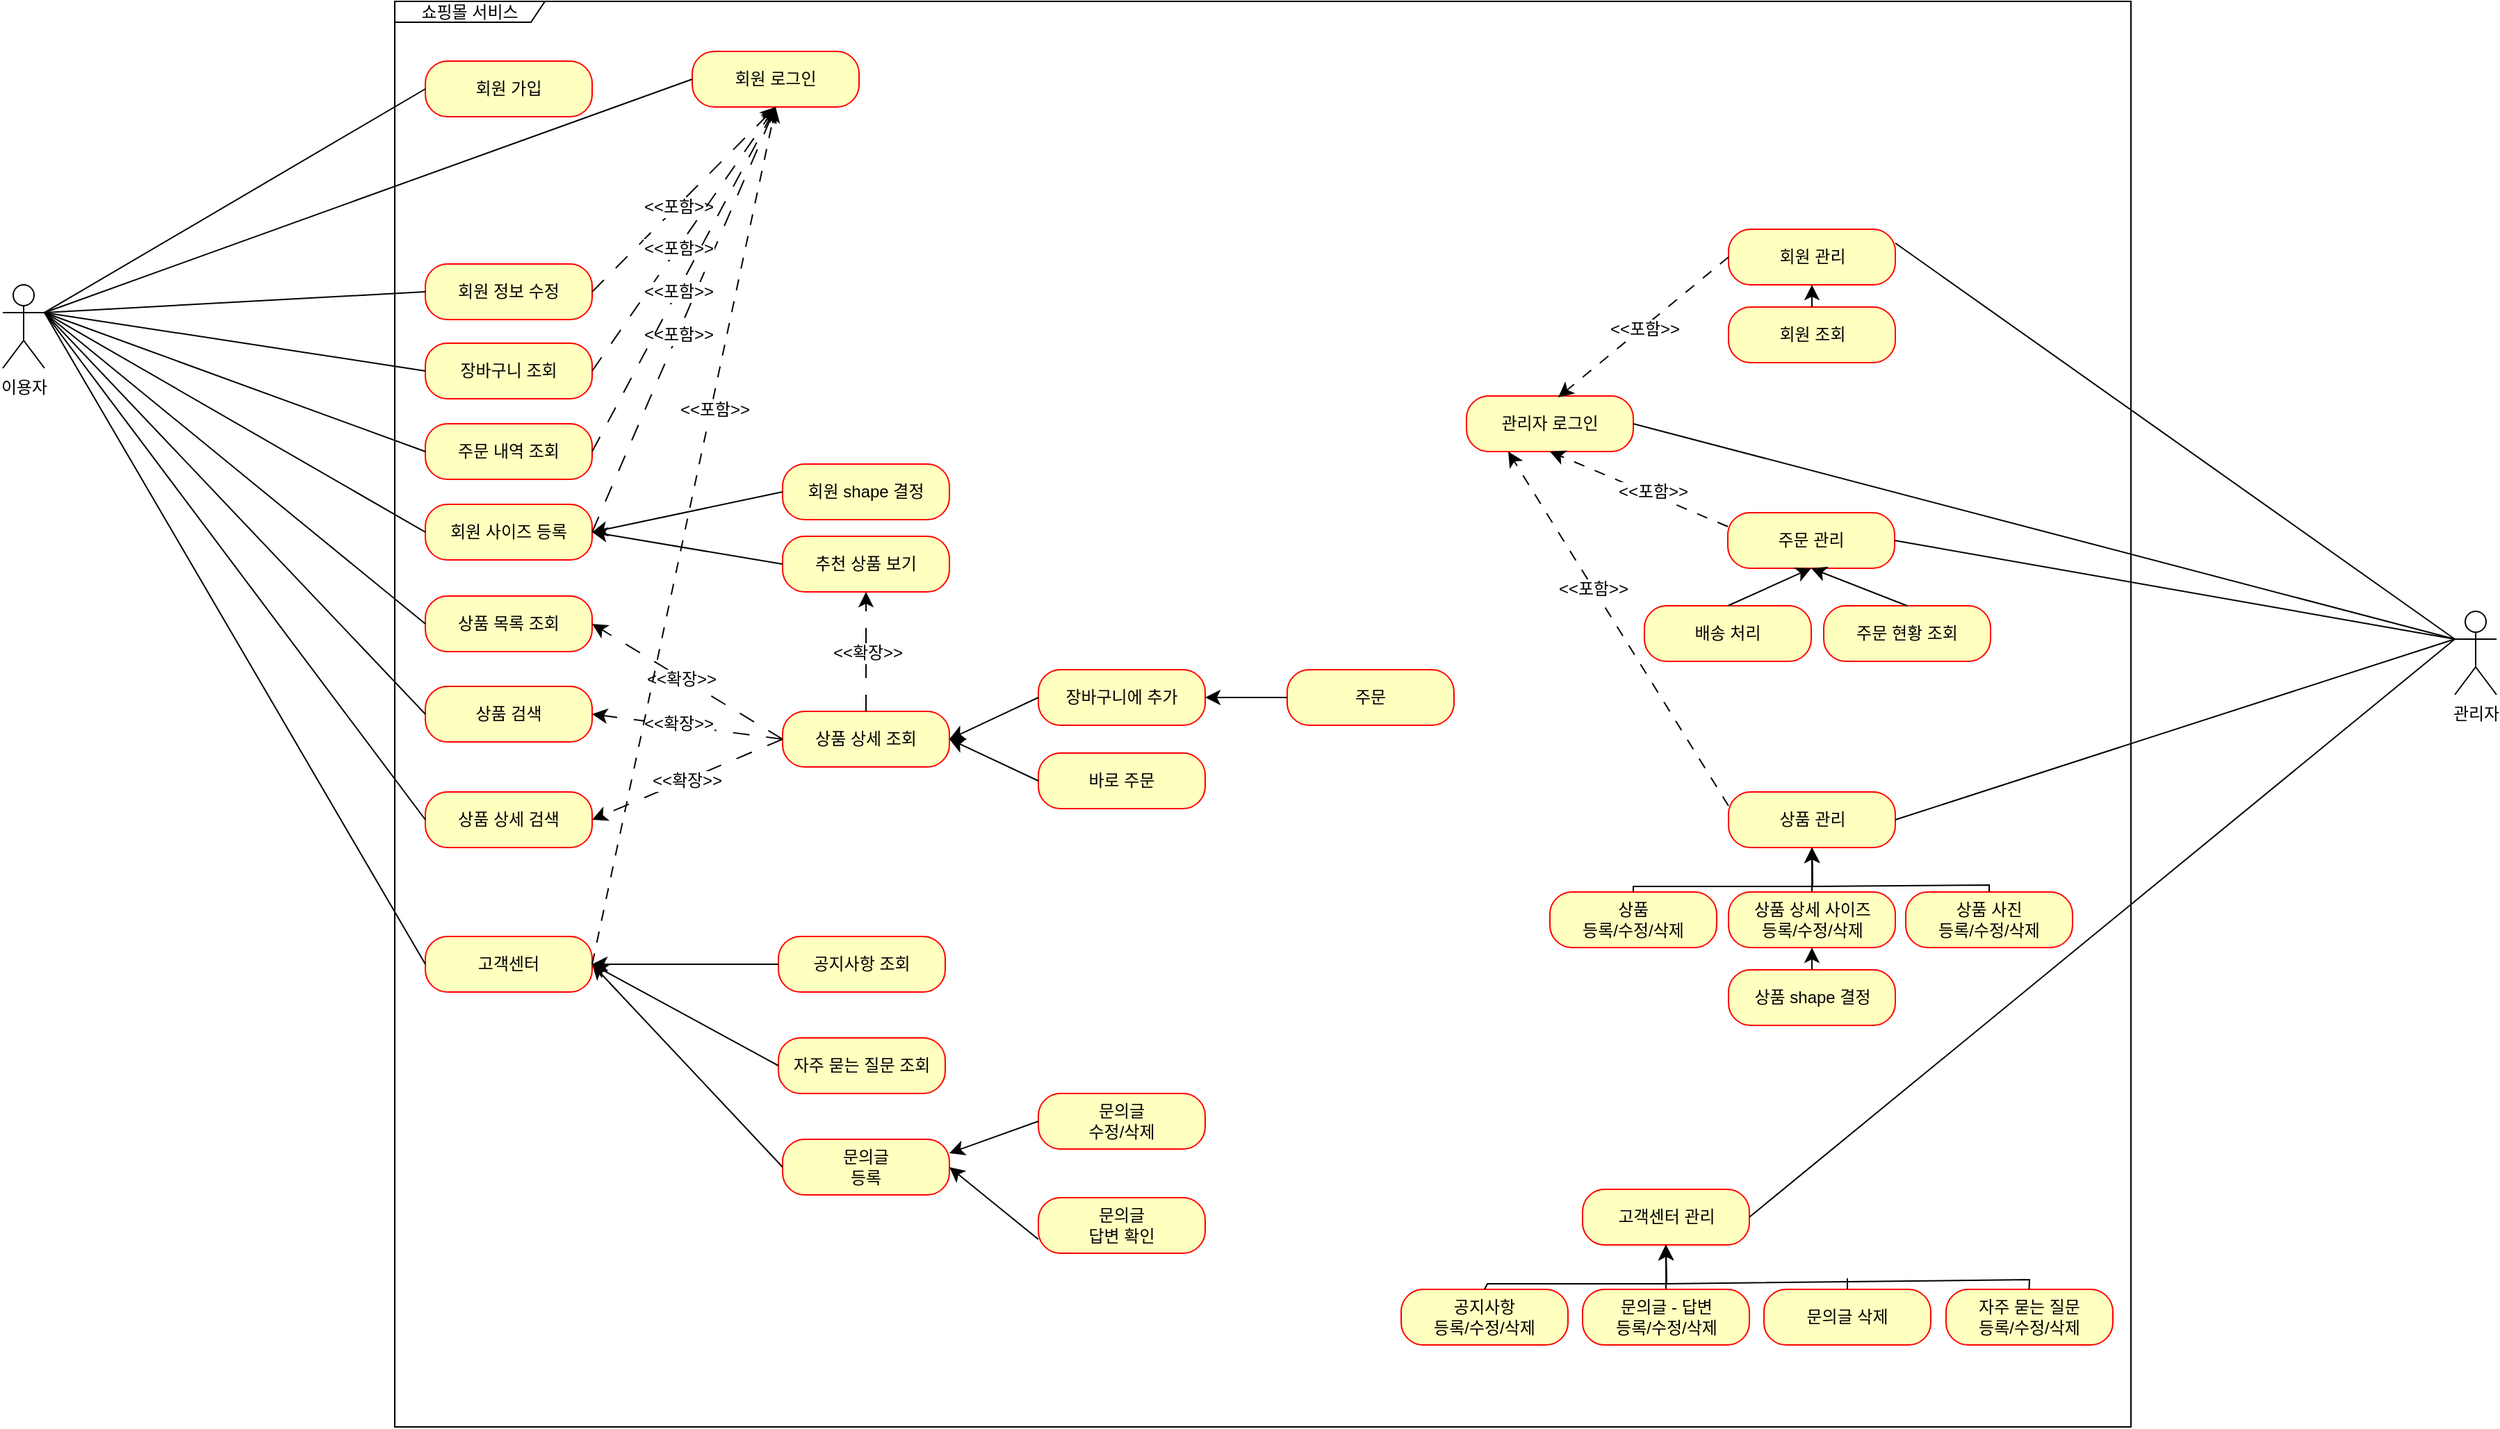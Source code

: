 <mxfile version="23.1.5" type="github">
  <diagram name="페이지-1" id="MP8bFn17M6S6qCjMyk0J">
    <mxGraphModel dx="2824" dy="3212" grid="0" gridSize="10" guides="1" tooltips="1" connect="1" arrows="1" fold="1" page="0" pageScale="1" pageWidth="827" pageHeight="1169" math="0" shadow="0">
      <root>
        <mxCell id="0" />
        <mxCell id="1" parent="0" />
        <mxCell id="t03qsZ29UP69VNM4oOpB-1" value="이용자" style="shape=umlActor;verticalLabelPosition=bottom;verticalAlign=top;html=1;outlineConnect=0;" vertex="1" parent="1">
          <mxGeometry x="-349" y="38" width="30" height="60" as="geometry" />
        </mxCell>
        <mxCell id="t03qsZ29UP69VNM4oOpB-3" value="관리자" style="shape=umlActor;verticalLabelPosition=bottom;verticalAlign=top;html=1;outlineConnect=0;" vertex="1" parent="1">
          <mxGeometry x="1415" y="273" width="30" height="60" as="geometry" />
        </mxCell>
        <mxCell id="t03qsZ29UP69VNM4oOpB-4" value="쇼핑몰 서비스" style="shape=umlFrame;whiteSpace=wrap;html=1;pointerEvents=0;width=108;height=15;" vertex="1" parent="1">
          <mxGeometry x="-67" y="-166" width="1249" height="1026" as="geometry" />
        </mxCell>
        <mxCell id="t03qsZ29UP69VNM4oOpB-5" value="회원 가입" style="rounded=1;whiteSpace=wrap;html=1;arcSize=40;fontColor=#000000;fillColor=#ffffc0;strokeColor=#ff0000;" vertex="1" parent="1">
          <mxGeometry x="-45" y="-123" width="120" height="40" as="geometry" />
        </mxCell>
        <mxCell id="t03qsZ29UP69VNM4oOpB-7" value="회원 로그인" style="rounded=1;whiteSpace=wrap;html=1;arcSize=40;fontColor=#000000;fillColor=#ffffc0;strokeColor=#ff0000;" vertex="1" parent="1">
          <mxGeometry x="147" y="-130" width="120" height="40" as="geometry" />
        </mxCell>
        <mxCell id="t03qsZ29UP69VNM4oOpB-8" value="상품 목록 조회" style="rounded=1;whiteSpace=wrap;html=1;arcSize=40;fontColor=#000000;fillColor=#ffffc0;strokeColor=#ff0000;" vertex="1" parent="1">
          <mxGeometry x="-45" y="262" width="120" height="40" as="geometry" />
        </mxCell>
        <mxCell id="t03qsZ29UP69VNM4oOpB-9" value="상품 &lt;br&gt;등록/수정/삭제" style="rounded=1;whiteSpace=wrap;html=1;arcSize=40;fontColor=#000000;fillColor=#ffffc0;strokeColor=#ff0000;" vertex="1" parent="1">
          <mxGeometry x="764" y="475" width="120" height="40" as="geometry" />
        </mxCell>
        <mxCell id="t03qsZ29UP69VNM4oOpB-36" value="" style="edgeStyle=none;curved=1;rounded=0;orthogonalLoop=1;jettySize=auto;html=1;fontSize=12;startSize=8;endSize=8;entryX=0.5;entryY=1;entryDx=0;entryDy=0;" edge="1" parent="1" source="t03qsZ29UP69VNM4oOpB-10" target="t03qsZ29UP69VNM4oOpB-25">
          <mxGeometry relative="1" as="geometry">
            <mxPoint x="952.5" y="365" as="targetPoint" />
          </mxGeometry>
        </mxCell>
        <mxCell id="t03qsZ29UP69VNM4oOpB-10" value="상품 상세 사이즈 &lt;br&gt;등록/수정/삭제" style="rounded=1;whiteSpace=wrap;html=1;arcSize=40;fontColor=#000000;fillColor=#ffffc0;strokeColor=#ff0000;" vertex="1" parent="1">
          <mxGeometry x="892.5" y="475" width="120" height="40" as="geometry" />
        </mxCell>
        <mxCell id="t03qsZ29UP69VNM4oOpB-11" value="상품 사진&lt;br&gt;등록/수정/삭제" style="rounded=1;whiteSpace=wrap;html=1;arcSize=40;fontColor=#000000;fillColor=#ffffc0;strokeColor=#ff0000;" vertex="1" parent="1">
          <mxGeometry x="1020" y="475" width="120" height="40" as="geometry" />
        </mxCell>
        <mxCell id="t03qsZ29UP69VNM4oOpB-15" value="상품 shape 결정" style="rounded=1;whiteSpace=wrap;html=1;arcSize=40;fontColor=#000000;fillColor=#ffffc0;strokeColor=#ff0000;" vertex="1" parent="1">
          <mxGeometry x="892.5" y="531" width="120" height="40" as="geometry" />
        </mxCell>
        <mxCell id="t03qsZ29UP69VNM4oOpB-16" value="상품 상세 조회" style="rounded=1;whiteSpace=wrap;html=1;arcSize=40;fontColor=#000000;fillColor=#ffffc0;strokeColor=#ff0000;" vertex="1" parent="1">
          <mxGeometry x="212" y="345" width="120" height="40" as="geometry" />
        </mxCell>
        <mxCell id="t03qsZ29UP69VNM4oOpB-17" value="장바구니에 추가" style="rounded=1;whiteSpace=wrap;html=1;arcSize=40;fontColor=#000000;fillColor=#ffffc0;strokeColor=#ff0000;" vertex="1" parent="1">
          <mxGeometry x="396" y="315" width="120" height="40" as="geometry" />
        </mxCell>
        <mxCell id="t03qsZ29UP69VNM4oOpB-18" value="바로 주문" style="rounded=1;whiteSpace=wrap;html=1;arcSize=40;fontColor=#000000;fillColor=#ffffc0;strokeColor=#ff0000;" vertex="1" parent="1">
          <mxGeometry x="396" y="375" width="120" height="40" as="geometry" />
        </mxCell>
        <mxCell id="t03qsZ29UP69VNM4oOpB-19" value="주문" style="rounded=1;whiteSpace=wrap;html=1;arcSize=40;fontColor=#000000;fillColor=#ffffc0;strokeColor=#ff0000;" vertex="1" parent="1">
          <mxGeometry x="575" y="315" width="120" height="40" as="geometry" />
        </mxCell>
        <mxCell id="t03qsZ29UP69VNM4oOpB-20" value="회원 사이즈 등록" style="rounded=1;whiteSpace=wrap;html=1;arcSize=40;fontColor=#000000;fillColor=#ffffc0;strokeColor=#ff0000;" vertex="1" parent="1">
          <mxGeometry x="-45" y="196" width="120" height="40" as="geometry" />
        </mxCell>
        <mxCell id="t03qsZ29UP69VNM4oOpB-21" value="회원 shape 결정" style="rounded=1;whiteSpace=wrap;html=1;arcSize=40;fontColor=#000000;fillColor=#ffffc0;strokeColor=#ff0000;" vertex="1" parent="1">
          <mxGeometry x="212" y="167" width="120" height="40" as="geometry" />
        </mxCell>
        <mxCell id="t03qsZ29UP69VNM4oOpB-22" value="추천 상품 보기" style="rounded=1;whiteSpace=wrap;html=1;arcSize=40;fontColor=#000000;fillColor=#ffffc0;strokeColor=#ff0000;" vertex="1" parent="1">
          <mxGeometry x="212" y="219" width="120" height="40" as="geometry" />
        </mxCell>
        <mxCell id="t03qsZ29UP69VNM4oOpB-25" value="상품 관리" style="rounded=1;whiteSpace=wrap;html=1;arcSize=40;fontColor=#000000;fillColor=#ffffc0;strokeColor=#ff0000;" vertex="1" parent="1">
          <mxGeometry x="892.5" y="403" width="120" height="40" as="geometry" />
        </mxCell>
        <mxCell id="t03qsZ29UP69VNM4oOpB-27" value="회원 조회" style="rounded=1;whiteSpace=wrap;html=1;arcSize=40;fontColor=#000000;fillColor=#ffffc0;strokeColor=#ff0000;" vertex="1" parent="1">
          <mxGeometry x="892.5" y="54" width="120" height="40" as="geometry" />
        </mxCell>
        <mxCell id="t03qsZ29UP69VNM4oOpB-30" value="회원 관리" style="rounded=1;whiteSpace=wrap;html=1;arcSize=40;fontColor=#000000;fillColor=#ffffc0;strokeColor=#ff0000;" vertex="1" parent="1">
          <mxGeometry x="892.5" y="-2" width="120" height="40" as="geometry" />
        </mxCell>
        <mxCell id="t03qsZ29UP69VNM4oOpB-31" value="상품 검색" style="rounded=1;whiteSpace=wrap;html=1;arcSize=40;fontColor=#000000;fillColor=#ffffc0;strokeColor=#ff0000;" vertex="1" parent="1">
          <mxGeometry x="-45" y="327" width="120" height="40" as="geometry" />
        </mxCell>
        <mxCell id="t03qsZ29UP69VNM4oOpB-32" value="상품 상세 검색" style="rounded=1;whiteSpace=wrap;html=1;arcSize=40;fontColor=#000000;fillColor=#ffffc0;strokeColor=#ff0000;" vertex="1" parent="1">
          <mxGeometry x="-45" y="403" width="120" height="40" as="geometry" />
        </mxCell>
        <mxCell id="t03qsZ29UP69VNM4oOpB-33" value="회원 정보 수정" style="rounded=1;whiteSpace=wrap;html=1;arcSize=40;fontColor=#000000;fillColor=#ffffc0;strokeColor=#ff0000;" vertex="1" parent="1">
          <mxGeometry x="-45" y="23" width="120" height="40" as="geometry" />
        </mxCell>
        <mxCell id="t03qsZ29UP69VNM4oOpB-40" value="" style="endArrow=classic;html=1;rounded=0;fontSize=12;startSize=8;endSize=8;exitX=0.5;exitY=0;exitDx=0;exitDy=0;entryX=0.5;entryY=1;entryDx=0;entryDy=0;" edge="1" parent="1" source="t03qsZ29UP69VNM4oOpB-9" target="t03qsZ29UP69VNM4oOpB-25">
          <mxGeometry width="50" height="50" relative="1" as="geometry">
            <mxPoint x="887" y="452" as="sourcePoint" />
            <mxPoint x="705" y="453.247" as="targetPoint" />
            <Array as="points">
              <mxPoint x="824" y="471" />
              <mxPoint x="953" y="471" />
            </Array>
          </mxGeometry>
        </mxCell>
        <mxCell id="t03qsZ29UP69VNM4oOpB-41" value="" style="endArrow=classic;html=1;rounded=0;fontSize=12;startSize=8;endSize=8;exitX=0.5;exitY=0;exitDx=0;exitDy=0;entryX=0.5;entryY=1;entryDx=0;entryDy=0;" edge="1" parent="1" source="t03qsZ29UP69VNM4oOpB-11" target="t03qsZ29UP69VNM4oOpB-25">
          <mxGeometry width="50" height="50" relative="1" as="geometry">
            <mxPoint x="834" y="485" as="sourcePoint" />
            <mxPoint x="963" y="469" as="targetPoint" />
            <Array as="points">
              <mxPoint x="1080" y="470" />
              <mxPoint x="953" y="471" />
            </Array>
          </mxGeometry>
        </mxCell>
        <mxCell id="t03qsZ29UP69VNM4oOpB-42" value="" style="endArrow=classic;html=1;rounded=0;fontSize=12;startSize=8;endSize=8;exitX=0.5;exitY=0;exitDx=0;exitDy=0;entryX=0.5;entryY=1;entryDx=0;entryDy=0;" edge="1" parent="1" source="t03qsZ29UP69VNM4oOpB-15" target="t03qsZ29UP69VNM4oOpB-10">
          <mxGeometry width="50" height="50" relative="1" as="geometry">
            <mxPoint x="984" y="565" as="sourcePoint" />
            <mxPoint x="1034" y="515" as="targetPoint" />
          </mxGeometry>
        </mxCell>
        <mxCell id="t03qsZ29UP69VNM4oOpB-43" value="" style="endArrow=classic;html=1;rounded=0;fontSize=12;startSize=8;endSize=8;exitX=0.5;exitY=0;exitDx=0;exitDy=0;entryX=0.5;entryY=1;entryDx=0;entryDy=0;" edge="1" parent="1" source="t03qsZ29UP69VNM4oOpB-27" target="t03qsZ29UP69VNM4oOpB-30">
          <mxGeometry width="50" height="50" relative="1" as="geometry">
            <mxPoint x="952.3" y="54" as="sourcePoint" />
            <mxPoint x="952.3" y="38" as="targetPoint" />
          </mxGeometry>
        </mxCell>
        <mxCell id="t03qsZ29UP69VNM4oOpB-44" value="" style="endArrow=none;html=1;rounded=0;fontSize=12;startSize=8;endSize=8;exitX=0;exitY=0.333;exitDx=0;exitDy=0;exitPerimeter=0;entryX=1;entryY=0.5;entryDx=0;entryDy=0;" edge="1" parent="1" source="t03qsZ29UP69VNM4oOpB-3" target="t03qsZ29UP69VNM4oOpB-25">
          <mxGeometry width="50" height="50" relative="1" as="geometry">
            <mxPoint x="983" y="373" as="sourcePoint" />
            <mxPoint x="1033" y="323" as="targetPoint" />
          </mxGeometry>
        </mxCell>
        <mxCell id="t03qsZ29UP69VNM4oOpB-45" value="" style="endArrow=none;html=1;rounded=0;fontSize=12;startSize=8;endSize=8;entryX=0;entryY=0.333;entryDx=0;entryDy=0;entryPerimeter=0;exitX=1;exitY=0.25;exitDx=0;exitDy=0;" edge="1" parent="1" source="t03qsZ29UP69VNM4oOpB-30" target="t03qsZ29UP69VNM4oOpB-3">
          <mxGeometry width="50" height="50" relative="1" as="geometry">
            <mxPoint x="983" y="373" as="sourcePoint" />
            <mxPoint x="1033" y="323" as="targetPoint" />
          </mxGeometry>
        </mxCell>
        <mxCell id="t03qsZ29UP69VNM4oOpB-46" value="주문 현황 조회" style="rounded=1;whiteSpace=wrap;html=1;arcSize=40;fontColor=#000000;fillColor=#ffffc0;strokeColor=#ff0000;" vertex="1" parent="1">
          <mxGeometry x="961" y="269" width="120" height="40" as="geometry" />
        </mxCell>
        <mxCell id="t03qsZ29UP69VNM4oOpB-47" value="주문 관리" style="rounded=1;whiteSpace=wrap;html=1;arcSize=40;fontColor=#000000;fillColor=#ffffc0;strokeColor=#ff0000;" vertex="1" parent="1">
          <mxGeometry x="892" y="202" width="120" height="40" as="geometry" />
        </mxCell>
        <mxCell id="t03qsZ29UP69VNM4oOpB-49" value="배송 처리" style="rounded=1;whiteSpace=wrap;html=1;arcSize=40;fontColor=#000000;fillColor=#ffffc0;strokeColor=#ff0000;" vertex="1" parent="1">
          <mxGeometry x="832" y="269" width="120" height="40" as="geometry" />
        </mxCell>
        <mxCell id="t03qsZ29UP69VNM4oOpB-51" value="" style="endArrow=none;html=1;rounded=0;fontSize=12;startSize=8;endSize=8;entryX=1;entryY=0.5;entryDx=0;entryDy=0;exitX=0;exitY=0.333;exitDx=0;exitDy=0;exitPerimeter=0;" edge="1" parent="1" source="t03qsZ29UP69VNM4oOpB-3" target="t03qsZ29UP69VNM4oOpB-47">
          <mxGeometry width="50" height="50" relative="1" as="geometry">
            <mxPoint x="863" y="208" as="sourcePoint" />
            <mxPoint x="913" y="158" as="targetPoint" />
          </mxGeometry>
        </mxCell>
        <mxCell id="t03qsZ29UP69VNM4oOpB-52" value="" style="endArrow=classic;html=1;rounded=0;fontSize=12;startSize=8;endSize=8;exitX=0;exitY=0.5;exitDx=0;exitDy=0;entryX=1;entryY=0.5;entryDx=0;entryDy=0;dashed=1;dashPattern=12 12;" edge="1" parent="1" source="t03qsZ29UP69VNM4oOpB-16" target="t03qsZ29UP69VNM4oOpB-8">
          <mxGeometry width="50" height="50" relative="1" as="geometry">
            <mxPoint x="137" y="200" as="sourcePoint" />
            <mxPoint x="187" y="150" as="targetPoint" />
          </mxGeometry>
        </mxCell>
        <mxCell id="t03qsZ29UP69VNM4oOpB-57" value="&amp;lt;&amp;lt;확장&amp;gt;&amp;gt;" style="edgeLabel;html=1;align=center;verticalAlign=middle;resizable=0;points=[];fontSize=12;" vertex="1" connectable="0" parent="t03qsZ29UP69VNM4oOpB-52">
          <mxGeometry x="0.048" relative="1" as="geometry">
            <mxPoint x="-1" as="offset" />
          </mxGeometry>
        </mxCell>
        <mxCell id="t03qsZ29UP69VNM4oOpB-53" value="" style="endArrow=classic;html=1;rounded=0;fontSize=12;startSize=8;endSize=8;exitX=0;exitY=0.5;exitDx=0;exitDy=0;entryX=1;entryY=0.5;entryDx=0;entryDy=0;dashed=1;dashPattern=12 12;" edge="1" parent="1" source="t03qsZ29UP69VNM4oOpB-16" target="t03qsZ29UP69VNM4oOpB-31">
          <mxGeometry width="50" height="50" relative="1" as="geometry">
            <mxPoint x="154" y="229" as="sourcePoint" />
            <mxPoint x="85" y="232" as="targetPoint" />
          </mxGeometry>
        </mxCell>
        <mxCell id="t03qsZ29UP69VNM4oOpB-55" value="&amp;lt;&amp;lt;확장&amp;gt;&amp;gt;" style="edgeLabel;html=1;align=center;verticalAlign=middle;resizable=0;points=[];fontSize=12;" vertex="1" connectable="0" parent="t03qsZ29UP69VNM4oOpB-53">
          <mxGeometry x="0.099" y="-1" relative="1" as="geometry">
            <mxPoint as="offset" />
          </mxGeometry>
        </mxCell>
        <mxCell id="t03qsZ29UP69VNM4oOpB-54" value="" style="endArrow=classic;html=1;rounded=0;fontSize=12;startSize=8;endSize=8;exitX=0;exitY=0.5;exitDx=0;exitDy=0;entryX=1;entryY=0.5;entryDx=0;entryDy=0;dashed=1;dashPattern=12 12;" edge="1" parent="1" source="t03qsZ29UP69VNM4oOpB-16" target="t03qsZ29UP69VNM4oOpB-32">
          <mxGeometry width="50" height="50" relative="1" as="geometry">
            <mxPoint x="154" y="229" as="sourcePoint" />
            <mxPoint x="105" y="331" as="targetPoint" />
          </mxGeometry>
        </mxCell>
        <mxCell id="t03qsZ29UP69VNM4oOpB-56" value="&amp;lt;&amp;lt;확장&amp;gt;&amp;gt;" style="edgeLabel;html=1;align=center;verticalAlign=middle;resizable=0;points=[];fontSize=12;" vertex="1" connectable="0" parent="t03qsZ29UP69VNM4oOpB-54">
          <mxGeometry x="0.017" relative="1" as="geometry">
            <mxPoint as="offset" />
          </mxGeometry>
        </mxCell>
        <mxCell id="t03qsZ29UP69VNM4oOpB-58" value="" style="endArrow=none;html=1;rounded=0;fontSize=12;startSize=8;endSize=8;exitX=1;exitY=0.333;exitDx=0;exitDy=0;exitPerimeter=0;entryX=0;entryY=0.5;entryDx=0;entryDy=0;" edge="1" parent="1" source="t03qsZ29UP69VNM4oOpB-1" target="t03qsZ29UP69VNM4oOpB-8">
          <mxGeometry width="50" height="50" relative="1" as="geometry">
            <mxPoint x="137" y="125" as="sourcePoint" />
            <mxPoint x="187" y="75" as="targetPoint" />
          </mxGeometry>
        </mxCell>
        <mxCell id="t03qsZ29UP69VNM4oOpB-59" value="" style="endArrow=none;html=1;rounded=0;fontSize=12;startSize=8;endSize=8;exitX=1;exitY=0.333;exitDx=0;exitDy=0;exitPerimeter=0;entryX=0;entryY=0.5;entryDx=0;entryDy=0;" edge="1" parent="1" source="t03qsZ29UP69VNM4oOpB-1" target="t03qsZ29UP69VNM4oOpB-32">
          <mxGeometry width="50" height="50" relative="1" as="geometry">
            <mxPoint x="137" y="125" as="sourcePoint" />
            <mxPoint x="187" y="75" as="targetPoint" />
          </mxGeometry>
        </mxCell>
        <mxCell id="t03qsZ29UP69VNM4oOpB-60" value="" style="endArrow=none;html=1;rounded=0;fontSize=12;startSize=8;endSize=8;exitX=1;exitY=0.333;exitDx=0;exitDy=0;exitPerimeter=0;entryX=0;entryY=0.5;entryDx=0;entryDy=0;" edge="1" parent="1" source="t03qsZ29UP69VNM4oOpB-1" target="t03qsZ29UP69VNM4oOpB-31">
          <mxGeometry width="50" height="50" relative="1" as="geometry">
            <mxPoint x="-108" y="77" as="sourcePoint" />
            <mxPoint x="-58" y="27" as="targetPoint" />
          </mxGeometry>
        </mxCell>
        <mxCell id="t03qsZ29UP69VNM4oOpB-61" value="" style="endArrow=none;html=1;rounded=0;fontSize=12;startSize=8;endSize=8;entryX=0;entryY=0.5;entryDx=0;entryDy=0;exitX=1;exitY=0.333;exitDx=0;exitDy=0;exitPerimeter=0;" edge="1" parent="1" source="t03qsZ29UP69VNM4oOpB-1" target="t03qsZ29UP69VNM4oOpB-5">
          <mxGeometry width="50" height="50" relative="1" as="geometry">
            <mxPoint x="137" y="125" as="sourcePoint" />
            <mxPoint x="187" y="75" as="targetPoint" />
          </mxGeometry>
        </mxCell>
        <mxCell id="t03qsZ29UP69VNM4oOpB-62" value="" style="endArrow=none;html=1;rounded=0;fontSize=12;startSize=8;endSize=8;exitX=1;exitY=0.333;exitDx=0;exitDy=0;exitPerimeter=0;entryX=0;entryY=0.5;entryDx=0;entryDy=0;" edge="1" parent="1" source="t03qsZ29UP69VNM4oOpB-1" target="t03qsZ29UP69VNM4oOpB-7">
          <mxGeometry width="50" height="50" relative="1" as="geometry">
            <mxPoint x="137" y="125" as="sourcePoint" />
            <mxPoint x="187" y="75" as="targetPoint" />
          </mxGeometry>
        </mxCell>
        <mxCell id="t03qsZ29UP69VNM4oOpB-63" value="" style="endArrow=classic;html=1;rounded=0;fontSize=12;startSize=8;endSize=8;exitX=0;exitY=0.5;exitDx=0;exitDy=0;entryX=1;entryY=0.5;entryDx=0;entryDy=0;" edge="1" parent="1" source="t03qsZ29UP69VNM4oOpB-17" target="t03qsZ29UP69VNM4oOpB-16">
          <mxGeometry width="50" height="50" relative="1" as="geometry">
            <mxPoint x="480" y="349" as="sourcePoint" />
            <mxPoint x="343" y="349" as="targetPoint" />
          </mxGeometry>
        </mxCell>
        <mxCell id="t03qsZ29UP69VNM4oOpB-65" value="" style="endArrow=classic;html=1;rounded=0;fontSize=12;startSize=8;endSize=8;exitX=0;exitY=0.5;exitDx=0;exitDy=0;entryX=1;entryY=0.5;entryDx=0;entryDy=0;" edge="1" parent="1" source="t03qsZ29UP69VNM4oOpB-18" target="t03qsZ29UP69VNM4oOpB-16">
          <mxGeometry width="50" height="50" relative="1" as="geometry">
            <mxPoint x="486" y="308" as="sourcePoint" />
            <mxPoint x="342" y="308" as="targetPoint" />
          </mxGeometry>
        </mxCell>
        <mxCell id="t03qsZ29UP69VNM4oOpB-67" value="" style="endArrow=classic;html=1;rounded=0;fontSize=12;startSize=8;endSize=8;exitX=0;exitY=0.5;exitDx=0;exitDy=0;entryX=1;entryY=0.5;entryDx=0;entryDy=0;" edge="1" parent="1" source="t03qsZ29UP69VNM4oOpB-19" target="t03qsZ29UP69VNM4oOpB-17">
          <mxGeometry width="50" height="50" relative="1" as="geometry">
            <mxPoint x="564" y="335" as="sourcePoint" />
            <mxPoint x="603" y="369.58" as="targetPoint" />
          </mxGeometry>
        </mxCell>
        <mxCell id="t03qsZ29UP69VNM4oOpB-69" value="" style="endArrow=classic;html=1;rounded=0;fontSize=12;startSize=8;endSize=8;exitX=0.5;exitY=0;exitDx=0;exitDy=0;entryX=0.5;entryY=1;entryDx=0;entryDy=0;" edge="1" parent="1" source="t03qsZ29UP69VNM4oOpB-49" target="t03qsZ29UP69VNM4oOpB-47">
          <mxGeometry width="50" height="50" relative="1" as="geometry">
            <mxPoint x="729" y="231" as="sourcePoint" />
            <mxPoint x="779" y="181" as="targetPoint" />
          </mxGeometry>
        </mxCell>
        <mxCell id="t03qsZ29UP69VNM4oOpB-70" value="" style="endArrow=classic;html=1;rounded=0;fontSize=12;startSize=8;endSize=8;entryX=0.5;entryY=1;entryDx=0;entryDy=0;exitX=0.5;exitY=0;exitDx=0;exitDy=0;" edge="1" parent="1" source="t03qsZ29UP69VNM4oOpB-46" target="t03qsZ29UP69VNM4oOpB-47">
          <mxGeometry width="50" height="50" relative="1" as="geometry">
            <mxPoint x="729" y="231" as="sourcePoint" />
            <mxPoint x="779" y="181" as="targetPoint" />
          </mxGeometry>
        </mxCell>
        <mxCell id="t03qsZ29UP69VNM4oOpB-72" value="" style="endArrow=classic;html=1;rounded=0;fontSize=12;startSize=8;endSize=8;exitX=0;exitY=0.5;exitDx=0;exitDy=0;entryX=1;entryY=0.5;entryDx=0;entryDy=0;" edge="1" parent="1" source="t03qsZ29UP69VNM4oOpB-21" target="t03qsZ29UP69VNM4oOpB-20">
          <mxGeometry width="50" height="50" relative="1" as="geometry">
            <mxPoint x="170" y="120" as="sourcePoint" />
            <mxPoint x="220" y="70" as="targetPoint" />
          </mxGeometry>
        </mxCell>
        <mxCell id="t03qsZ29UP69VNM4oOpB-73" value="" style="endArrow=classic;html=1;rounded=0;fontSize=12;startSize=8;endSize=8;exitX=0;exitY=0.5;exitDx=0;exitDy=0;entryX=1;entryY=0.5;entryDx=0;entryDy=0;" edge="1" parent="1" source="t03qsZ29UP69VNM4oOpB-22" target="t03qsZ29UP69VNM4oOpB-20">
          <mxGeometry width="50" height="50" relative="1" as="geometry">
            <mxPoint x="170" y="120" as="sourcePoint" />
            <mxPoint x="220" y="70" as="targetPoint" />
          </mxGeometry>
        </mxCell>
        <mxCell id="t03qsZ29UP69VNM4oOpB-76" value="" style="endArrow=classic;html=1;rounded=0;fontSize=12;startSize=8;endSize=8;exitX=0.5;exitY=0;exitDx=0;exitDy=0;entryX=0.5;entryY=1;entryDx=0;entryDy=0;dashed=1;dashPattern=12 12;" edge="1" parent="1" source="t03qsZ29UP69VNM4oOpB-16" target="t03qsZ29UP69VNM4oOpB-22">
          <mxGeometry width="50" height="50" relative="1" as="geometry">
            <mxPoint x="170" y="120" as="sourcePoint" />
            <mxPoint x="220" y="70" as="targetPoint" />
          </mxGeometry>
        </mxCell>
        <mxCell id="t03qsZ29UP69VNM4oOpB-77" value="&amp;lt;&amp;lt;확장&amp;gt;&amp;gt;" style="edgeLabel;html=1;align=center;verticalAlign=middle;resizable=0;points=[];fontSize=12;" vertex="1" connectable="0" parent="t03qsZ29UP69VNM4oOpB-76">
          <mxGeometry x="-0.02" y="-1" relative="1" as="geometry">
            <mxPoint as="offset" />
          </mxGeometry>
        </mxCell>
        <mxCell id="t03qsZ29UP69VNM4oOpB-78" value="" style="endArrow=classic;html=1;rounded=0;fontSize=12;startSize=8;endSize=8;exitX=1;exitY=0.5;exitDx=0;exitDy=0;entryX=0.5;entryY=1;entryDx=0;entryDy=0;dashed=1;dashPattern=12 12;" edge="1" parent="1" source="t03qsZ29UP69VNM4oOpB-20" target="t03qsZ29UP69VNM4oOpB-7">
          <mxGeometry width="50" height="50" relative="1" as="geometry">
            <mxPoint x="212" y="110" as="sourcePoint" />
            <mxPoint x="75" y="34" as="targetPoint" />
          </mxGeometry>
        </mxCell>
        <mxCell id="t03qsZ29UP69VNM4oOpB-81" value="&amp;lt;&amp;lt;포함&amp;gt;&amp;gt;" style="edgeLabel;html=1;align=center;verticalAlign=middle;resizable=0;points=[];fontSize=12;" vertex="1" connectable="0" parent="t03qsZ29UP69VNM4oOpB-78">
          <mxGeometry x="-0.069" relative="1" as="geometry">
            <mxPoint as="offset" />
          </mxGeometry>
        </mxCell>
        <mxCell id="t03qsZ29UP69VNM4oOpB-82" value="" style="endArrow=classic;html=1;rounded=0;fontSize=12;startSize=8;endSize=8;exitX=1;exitY=0.5;exitDx=0;exitDy=0;entryX=0.5;entryY=1;entryDx=0;entryDy=0;dashed=1;dashPattern=12 12;" edge="1" parent="1" source="t03qsZ29UP69VNM4oOpB-33" target="t03qsZ29UP69VNM4oOpB-7">
          <mxGeometry width="50" height="50" relative="1" as="geometry">
            <mxPoint x="222" y="-2" as="sourcePoint" />
            <mxPoint x="85" y="-2" as="targetPoint" />
          </mxGeometry>
        </mxCell>
        <mxCell id="t03qsZ29UP69VNM4oOpB-83" value="&amp;lt;&amp;lt;포함&amp;gt;&amp;gt;" style="edgeLabel;html=1;align=center;verticalAlign=middle;resizable=0;points=[];fontSize=12;" vertex="1" connectable="0" parent="t03qsZ29UP69VNM4oOpB-82">
          <mxGeometry x="-0.069" relative="1" as="geometry">
            <mxPoint as="offset" />
          </mxGeometry>
        </mxCell>
        <mxCell id="t03qsZ29UP69VNM4oOpB-84" value="장바구니 조회" style="rounded=1;whiteSpace=wrap;html=1;arcSize=40;fontColor=#000000;fillColor=#ffffc0;strokeColor=#ff0000;" vertex="1" parent="1">
          <mxGeometry x="-45" y="80" width="120" height="40" as="geometry" />
        </mxCell>
        <mxCell id="t03qsZ29UP69VNM4oOpB-85" value="주문 내역 조회" style="rounded=1;whiteSpace=wrap;html=1;arcSize=40;fontColor=#000000;fillColor=#ffffc0;strokeColor=#ff0000;" vertex="1" parent="1">
          <mxGeometry x="-45" y="138" width="120" height="40" as="geometry" />
        </mxCell>
        <mxCell id="t03qsZ29UP69VNM4oOpB-89" value="" style="endArrow=classic;html=1;rounded=0;fontSize=12;startSize=8;endSize=8;exitX=1;exitY=0.5;exitDx=0;exitDy=0;entryX=0.5;entryY=1;entryDx=0;entryDy=0;dashed=1;dashPattern=12 12;" edge="1" parent="1" source="t03qsZ29UP69VNM4oOpB-84" target="t03qsZ29UP69VNM4oOpB-7">
          <mxGeometry width="50" height="50" relative="1" as="geometry">
            <mxPoint x="222" y="-119" as="sourcePoint" />
            <mxPoint x="85" y="-2" as="targetPoint" />
          </mxGeometry>
        </mxCell>
        <mxCell id="t03qsZ29UP69VNM4oOpB-90" value="&amp;lt;&amp;lt;포함&amp;gt;&amp;gt;" style="edgeLabel;html=1;align=center;verticalAlign=middle;resizable=0;points=[];fontSize=12;" vertex="1" connectable="0" parent="t03qsZ29UP69VNM4oOpB-89">
          <mxGeometry x="-0.069" relative="1" as="geometry">
            <mxPoint as="offset" />
          </mxGeometry>
        </mxCell>
        <mxCell id="t03qsZ29UP69VNM4oOpB-91" value="" style="endArrow=classic;html=1;rounded=0;fontSize=12;startSize=8;endSize=8;exitX=1;exitY=0.5;exitDx=0;exitDy=0;entryX=0.5;entryY=1;entryDx=0;entryDy=0;dashed=1;dashPattern=12 12;" edge="1" parent="1" source="t03qsZ29UP69VNM4oOpB-85" target="t03qsZ29UP69VNM4oOpB-7">
          <mxGeometry width="50" height="50" relative="1" as="geometry">
            <mxPoint x="232" y="-109" as="sourcePoint" />
            <mxPoint x="95" y="8" as="targetPoint" />
          </mxGeometry>
        </mxCell>
        <mxCell id="t03qsZ29UP69VNM4oOpB-92" value="&amp;lt;&amp;lt;포함&amp;gt;&amp;gt;" style="edgeLabel;html=1;align=center;verticalAlign=middle;resizable=0;points=[];fontSize=12;" vertex="1" connectable="0" parent="t03qsZ29UP69VNM4oOpB-91">
          <mxGeometry x="-0.069" relative="1" as="geometry">
            <mxPoint as="offset" />
          </mxGeometry>
        </mxCell>
        <mxCell id="t03qsZ29UP69VNM4oOpB-93" value="관리자 로그인" style="rounded=1;whiteSpace=wrap;html=1;arcSize=40;fontColor=#000000;fillColor=#ffffc0;strokeColor=#ff0000;" vertex="1" parent="1">
          <mxGeometry x="704" y="118" width="120" height="40" as="geometry" />
        </mxCell>
        <mxCell id="t03qsZ29UP69VNM4oOpB-98" value="" style="endArrow=classic;html=1;rounded=0;fontSize=12;startSize=8;endSize=8;exitX=0;exitY=0.25;exitDx=0;exitDy=0;entryX=0.5;entryY=1;entryDx=0;entryDy=0;dashed=1;dashPattern=8 8;" edge="1" parent="1" source="t03qsZ29UP69VNM4oOpB-47" target="t03qsZ29UP69VNM4oOpB-93">
          <mxGeometry width="50" height="50" relative="1" as="geometry">
            <mxPoint x="626" y="433" as="sourcePoint" />
            <mxPoint x="676" y="383" as="targetPoint" />
          </mxGeometry>
        </mxCell>
        <mxCell id="t03qsZ29UP69VNM4oOpB-102" value="&amp;lt;&amp;lt;포함&amp;gt;&amp;gt;" style="edgeLabel;html=1;align=center;verticalAlign=middle;resizable=0;points=[];fontSize=12;" vertex="1" connectable="0" parent="t03qsZ29UP69VNM4oOpB-98">
          <mxGeometry x="-0.137" y="-2" relative="1" as="geometry">
            <mxPoint as="offset" />
          </mxGeometry>
        </mxCell>
        <mxCell id="t03qsZ29UP69VNM4oOpB-99" value="" style="endArrow=classic;html=1;rounded=0;fontSize=12;startSize=8;endSize=8;exitX=0;exitY=0.5;exitDx=0;exitDy=0;dashed=1;dashPattern=8 8;" edge="1" parent="1" source="t03qsZ29UP69VNM4oOpB-30">
          <mxGeometry width="50" height="50" relative="1" as="geometry">
            <mxPoint x="626" y="433" as="sourcePoint" />
            <mxPoint x="770" y="119" as="targetPoint" />
          </mxGeometry>
        </mxCell>
        <mxCell id="t03qsZ29UP69VNM4oOpB-101" value="&amp;lt;&amp;lt;포함&amp;gt;&amp;gt;" style="edgeLabel;html=1;align=center;verticalAlign=middle;resizable=0;points=[];fontSize=12;" vertex="1" connectable="0" parent="t03qsZ29UP69VNM4oOpB-99">
          <mxGeometry x="-0.004" y="2" relative="1" as="geometry">
            <mxPoint x="-1" as="offset" />
          </mxGeometry>
        </mxCell>
        <mxCell id="t03qsZ29UP69VNM4oOpB-100" value="" style="endArrow=classic;html=1;rounded=0;fontSize=12;startSize=8;endSize=8;exitX=0;exitY=0.25;exitDx=0;exitDy=0;entryX=0.25;entryY=1;entryDx=0;entryDy=0;dashed=1;dashPattern=8 8;" edge="1" parent="1" source="t03qsZ29UP69VNM4oOpB-25" target="t03qsZ29UP69VNM4oOpB-93">
          <mxGeometry width="50" height="50" relative="1" as="geometry">
            <mxPoint x="626" y="433" as="sourcePoint" />
            <mxPoint x="676" y="383" as="targetPoint" />
          </mxGeometry>
        </mxCell>
        <mxCell id="t03qsZ29UP69VNM4oOpB-103" value="&amp;lt;&amp;lt;포함&amp;gt;&amp;gt;" style="edgeLabel;html=1;align=center;verticalAlign=middle;resizable=0;points=[];fontSize=12;" vertex="1" connectable="0" parent="t03qsZ29UP69VNM4oOpB-100">
          <mxGeometry x="0.226" relative="1" as="geometry">
            <mxPoint x="-1" as="offset" />
          </mxGeometry>
        </mxCell>
        <mxCell id="t03qsZ29UP69VNM4oOpB-104" value="" style="endArrow=none;html=1;rounded=0;fontSize=12;startSize=8;endSize=8;entryX=0;entryY=0.333;entryDx=0;entryDy=0;entryPerimeter=0;exitX=1;exitY=0.5;exitDx=0;exitDy=0;" edge="1" parent="1" source="t03qsZ29UP69VNM4oOpB-93" target="t03qsZ29UP69VNM4oOpB-3">
          <mxGeometry width="50" height="50" relative="1" as="geometry">
            <mxPoint x="626" y="433" as="sourcePoint" />
            <mxPoint x="676" y="383" as="targetPoint" />
          </mxGeometry>
        </mxCell>
        <mxCell id="t03qsZ29UP69VNM4oOpB-106" value="" style="endArrow=none;html=1;rounded=0;fontSize=12;startSize=8;endSize=8;exitX=1;exitY=0.333;exitDx=0;exitDy=0;exitPerimeter=0;entryX=0;entryY=0.5;entryDx=0;entryDy=0;" edge="1" parent="1" source="t03qsZ29UP69VNM4oOpB-1" target="t03qsZ29UP69VNM4oOpB-33">
          <mxGeometry width="50" height="50" relative="1" as="geometry">
            <mxPoint x="201" y="245" as="sourcePoint" />
            <mxPoint x="251" y="195" as="targetPoint" />
          </mxGeometry>
        </mxCell>
        <mxCell id="t03qsZ29UP69VNM4oOpB-107" value="" style="endArrow=none;html=1;rounded=0;fontSize=12;startSize=8;endSize=8;exitX=1;exitY=0.333;exitDx=0;exitDy=0;exitPerimeter=0;entryX=0;entryY=0.5;entryDx=0;entryDy=0;" edge="1" parent="1" source="t03qsZ29UP69VNM4oOpB-1" target="t03qsZ29UP69VNM4oOpB-84">
          <mxGeometry width="50" height="50" relative="1" as="geometry">
            <mxPoint x="201" y="245" as="sourcePoint" />
            <mxPoint x="251" y="195" as="targetPoint" />
          </mxGeometry>
        </mxCell>
        <mxCell id="t03qsZ29UP69VNM4oOpB-108" value="" style="endArrow=none;html=1;rounded=0;fontSize=12;startSize=8;endSize=8;exitX=1;exitY=0.333;exitDx=0;exitDy=0;exitPerimeter=0;entryX=0;entryY=0.5;entryDx=0;entryDy=0;" edge="1" parent="1" source="t03qsZ29UP69VNM4oOpB-1" target="t03qsZ29UP69VNM4oOpB-85">
          <mxGeometry width="50" height="50" relative="1" as="geometry">
            <mxPoint x="201" y="245" as="sourcePoint" />
            <mxPoint x="251" y="195" as="targetPoint" />
          </mxGeometry>
        </mxCell>
        <mxCell id="t03qsZ29UP69VNM4oOpB-110" value="" style="endArrow=none;html=1;rounded=0;fontSize=12;startSize=8;endSize=8;exitX=1;exitY=0.333;exitDx=0;exitDy=0;exitPerimeter=0;entryX=0;entryY=0.5;entryDx=0;entryDy=0;" edge="1" parent="1" source="t03qsZ29UP69VNM4oOpB-1" target="t03qsZ29UP69VNM4oOpB-20">
          <mxGeometry width="50" height="50" relative="1" as="geometry">
            <mxPoint x="138" y="301" as="sourcePoint" />
            <mxPoint x="188" y="251" as="targetPoint" />
          </mxGeometry>
        </mxCell>
        <mxCell id="t03qsZ29UP69VNM4oOpB-111" value="고객센터" style="rounded=1;whiteSpace=wrap;html=1;arcSize=40;fontColor=#000000;fillColor=#ffffc0;strokeColor=#ff0000;" vertex="1" parent="1">
          <mxGeometry x="-45" y="507" width="120" height="40" as="geometry" />
        </mxCell>
        <mxCell id="t03qsZ29UP69VNM4oOpB-113" value="공지사항 &lt;br&gt;등록/수정/삭제" style="rounded=1;whiteSpace=wrap;html=1;arcSize=40;fontColor=#000000;fillColor=#ffffc0;strokeColor=#ff0000;" vertex="1" parent="1">
          <mxGeometry x="657" y="761" width="120" height="40" as="geometry" />
        </mxCell>
        <mxCell id="t03qsZ29UP69VNM4oOpB-114" value="" style="edgeStyle=none;curved=1;rounded=0;orthogonalLoop=1;jettySize=auto;html=1;fontSize=12;startSize=8;endSize=8;entryX=0.5;entryY=1;entryDx=0;entryDy=0;" edge="1" parent="1" source="t03qsZ29UP69VNM4oOpB-115" target="t03qsZ29UP69VNM4oOpB-118">
          <mxGeometry relative="1" as="geometry">
            <mxPoint x="847.5" y="651" as="targetPoint" />
          </mxGeometry>
        </mxCell>
        <mxCell id="t03qsZ29UP69VNM4oOpB-115" value="문의글 - 답변&lt;br&gt;등록/수정/삭제" style="rounded=1;whiteSpace=wrap;html=1;arcSize=40;fontColor=#000000;fillColor=#ffffc0;strokeColor=#ff0000;" vertex="1" parent="1">
          <mxGeometry x="787.5" y="761" width="120" height="40" as="geometry" />
        </mxCell>
        <mxCell id="t03qsZ29UP69VNM4oOpB-116" value="자주 묻는 질문 &lt;br&gt;등록/수정/삭제" style="rounded=1;whiteSpace=wrap;html=1;arcSize=40;fontColor=#000000;fillColor=#ffffc0;strokeColor=#ff0000;" vertex="1" parent="1">
          <mxGeometry x="1049" y="761" width="120" height="40" as="geometry" />
        </mxCell>
        <mxCell id="t03qsZ29UP69VNM4oOpB-118" value="고객센터 관리" style="rounded=1;whiteSpace=wrap;html=1;arcSize=40;fontColor=#000000;fillColor=#ffffc0;strokeColor=#ff0000;" vertex="1" parent="1">
          <mxGeometry x="787.5" y="689" width="120" height="40" as="geometry" />
        </mxCell>
        <mxCell id="t03qsZ29UP69VNM4oOpB-119" value="" style="endArrow=classic;html=1;rounded=0;fontSize=12;startSize=8;endSize=8;exitX=0.5;exitY=0;exitDx=0;exitDy=0;entryX=0.5;entryY=1;entryDx=0;entryDy=0;" edge="1" parent="1" source="t03qsZ29UP69VNM4oOpB-113" target="t03qsZ29UP69VNM4oOpB-118">
          <mxGeometry width="50" height="50" relative="1" as="geometry">
            <mxPoint x="782" y="738" as="sourcePoint" />
            <mxPoint x="600" y="739.247" as="targetPoint" />
            <Array as="points">
              <mxPoint x="719" y="757" />
              <mxPoint x="848" y="757" />
            </Array>
          </mxGeometry>
        </mxCell>
        <mxCell id="t03qsZ29UP69VNM4oOpB-120" value="" style="endArrow=classic;html=1;rounded=0;fontSize=12;startSize=8;endSize=8;entryX=0.5;entryY=1;entryDx=0;entryDy=0;exitX=0.5;exitY=0;exitDx=0;exitDy=0;" edge="1" parent="1">
          <mxGeometry width="50" height="50" relative="1" as="geometry">
            <mxPoint x="1108.75" y="761.0" as="sourcePoint" />
            <mxPoint x="847.25" y="729" as="targetPoint" />
            <Array as="points">
              <mxPoint x="1109" y="754" />
              <mxPoint x="847.75" y="757" />
            </Array>
          </mxGeometry>
        </mxCell>
        <mxCell id="t03qsZ29UP69VNM4oOpB-122" value="문의글 삭제" style="rounded=1;whiteSpace=wrap;html=1;arcSize=40;fontColor=#000000;fillColor=#ffffc0;strokeColor=#ff0000;" vertex="1" parent="1">
          <mxGeometry x="918" y="761" width="120" height="40" as="geometry" />
        </mxCell>
        <mxCell id="t03qsZ29UP69VNM4oOpB-123" value="" style="endArrow=none;html=1;rounded=0;fontSize=12;startSize=8;endSize=8;exitX=0.5;exitY=0;exitDx=0;exitDy=0;" edge="1" parent="1" source="t03qsZ29UP69VNM4oOpB-122">
          <mxGeometry width="50" height="50" relative="1" as="geometry">
            <mxPoint x="931" y="776" as="sourcePoint" />
            <mxPoint x="978" y="753" as="targetPoint" />
          </mxGeometry>
        </mxCell>
        <mxCell id="t03qsZ29UP69VNM4oOpB-124" value="" style="endArrow=none;html=1;rounded=0;fontSize=12;startSize=8;endSize=8;exitX=1;exitY=0.5;exitDx=0;exitDy=0;entryX=0;entryY=0.333;entryDx=0;entryDy=0;entryPerimeter=0;" edge="1" parent="1" source="t03qsZ29UP69VNM4oOpB-118" target="t03qsZ29UP69VNM4oOpB-3">
          <mxGeometry width="50" height="50" relative="1" as="geometry">
            <mxPoint x="953" y="650" as="sourcePoint" />
            <mxPoint x="1277" y="200" as="targetPoint" />
          </mxGeometry>
        </mxCell>
        <mxCell id="t03qsZ29UP69VNM4oOpB-127" value="" style="endArrow=classic;html=1;rounded=0;fontSize=12;startSize=8;endSize=8;exitX=1;exitY=0.5;exitDx=0;exitDy=0;entryX=0.5;entryY=1;entryDx=0;entryDy=0;dashed=1;dashPattern=8 8;" edge="1" parent="1" source="t03qsZ29UP69VNM4oOpB-111" target="t03qsZ29UP69VNM4oOpB-7">
          <mxGeometry width="50" height="50" relative="1" as="geometry">
            <mxPoint x="387" y="210" as="sourcePoint" />
            <mxPoint x="437" y="160" as="targetPoint" />
          </mxGeometry>
        </mxCell>
        <mxCell id="t03qsZ29UP69VNM4oOpB-128" value="&amp;lt;&amp;lt;포함&amp;gt;&amp;gt;" style="edgeLabel;html=1;align=center;verticalAlign=middle;resizable=0;points=[];fontSize=12;" vertex="1" connectable="0" parent="t03qsZ29UP69VNM4oOpB-127">
          <mxGeometry x="0.3" y="-2" relative="1" as="geometry">
            <mxPoint y="1" as="offset" />
          </mxGeometry>
        </mxCell>
        <mxCell id="t03qsZ29UP69VNM4oOpB-129" value="" style="endArrow=none;html=1;rounded=0;fontSize=12;startSize=8;endSize=8;entryX=1;entryY=0.333;entryDx=0;entryDy=0;entryPerimeter=0;exitX=0;exitY=0.5;exitDx=0;exitDy=0;" edge="1" parent="1" source="t03qsZ29UP69VNM4oOpB-111" target="t03qsZ29UP69VNM4oOpB-1">
          <mxGeometry width="50" height="50" relative="1" as="geometry">
            <mxPoint x="387" y="210" as="sourcePoint" />
            <mxPoint x="-230" y="-7" as="targetPoint" />
          </mxGeometry>
        </mxCell>
        <mxCell id="t03qsZ29UP69VNM4oOpB-130" value="공지사항 조회" style="rounded=1;whiteSpace=wrap;html=1;arcSize=40;fontColor=#000000;fillColor=#ffffc0;strokeColor=#ff0000;" vertex="1" parent="1">
          <mxGeometry x="209" y="507" width="120" height="40" as="geometry" />
        </mxCell>
        <mxCell id="t03qsZ29UP69VNM4oOpB-131" value="자주 묻는 질문 조회" style="rounded=1;whiteSpace=wrap;html=1;arcSize=40;fontColor=#000000;fillColor=#ffffc0;strokeColor=#ff0000;" vertex="1" parent="1">
          <mxGeometry x="209" y="580" width="120" height="40" as="geometry" />
        </mxCell>
        <mxCell id="t03qsZ29UP69VNM4oOpB-132" value="문의글&lt;br&gt;등록" style="rounded=1;whiteSpace=wrap;html=1;arcSize=40;fontColor=#000000;fillColor=#ffffc0;strokeColor=#ff0000;" vertex="1" parent="1">
          <mxGeometry x="212" y="653" width="120" height="40" as="geometry" />
        </mxCell>
        <mxCell id="t03qsZ29UP69VNM4oOpB-133" value="" style="endArrow=classic;html=1;rounded=0;fontSize=12;startSize=8;endSize=8;exitX=0;exitY=0.5;exitDx=0;exitDy=0;entryX=1;entryY=0.5;entryDx=0;entryDy=0;" edge="1" parent="1" source="t03qsZ29UP69VNM4oOpB-130" target="t03qsZ29UP69VNM4oOpB-111">
          <mxGeometry width="50" height="50" relative="1" as="geometry">
            <mxPoint x="304" y="442" as="sourcePoint" />
            <mxPoint x="354" y="392" as="targetPoint" />
          </mxGeometry>
        </mxCell>
        <mxCell id="t03qsZ29UP69VNM4oOpB-134" value="" style="endArrow=classic;html=1;rounded=0;fontSize=12;startSize=8;endSize=8;exitX=0;exitY=0.5;exitDx=0;exitDy=0;entryX=1;entryY=0.5;entryDx=0;entryDy=0;" edge="1" parent="1" source="t03qsZ29UP69VNM4oOpB-131" target="t03qsZ29UP69VNM4oOpB-111">
          <mxGeometry width="50" height="50" relative="1" as="geometry">
            <mxPoint x="304" y="442" as="sourcePoint" />
            <mxPoint x="354" y="392" as="targetPoint" />
          </mxGeometry>
        </mxCell>
        <mxCell id="t03qsZ29UP69VNM4oOpB-135" value="" style="endArrow=classic;html=1;rounded=0;fontSize=12;startSize=8;endSize=8;exitX=0;exitY=0.5;exitDx=0;exitDy=0;entryX=1;entryY=0.5;entryDx=0;entryDy=0;" edge="1" parent="1" source="t03qsZ29UP69VNM4oOpB-132" target="t03qsZ29UP69VNM4oOpB-111">
          <mxGeometry width="50" height="50" relative="1" as="geometry">
            <mxPoint x="304" y="442" as="sourcePoint" />
            <mxPoint x="354" y="392" as="targetPoint" />
          </mxGeometry>
        </mxCell>
        <mxCell id="t03qsZ29UP69VNM4oOpB-136" value="문의글&lt;br&gt;수정/삭제" style="rounded=1;whiteSpace=wrap;html=1;arcSize=40;fontColor=#000000;fillColor=#ffffc0;strokeColor=#ff0000;" vertex="1" parent="1">
          <mxGeometry x="396" y="620" width="120" height="40" as="geometry" />
        </mxCell>
        <mxCell id="t03qsZ29UP69VNM4oOpB-137" value="문의글&lt;br&gt;답변 확인" style="rounded=1;whiteSpace=wrap;html=1;arcSize=40;fontColor=#000000;fillColor=#ffffc0;strokeColor=#ff0000;" vertex="1" parent="1">
          <mxGeometry x="396" y="695" width="120" height="40" as="geometry" />
        </mxCell>
        <mxCell id="t03qsZ29UP69VNM4oOpB-138" value="" style="endArrow=classic;html=1;rounded=0;fontSize=12;startSize=8;endSize=8;exitX=0;exitY=0.5;exitDx=0;exitDy=0;entryX=1;entryY=0.25;entryDx=0;entryDy=0;" edge="1" parent="1" source="t03qsZ29UP69VNM4oOpB-136" target="t03qsZ29UP69VNM4oOpB-132">
          <mxGeometry width="50" height="50" relative="1" as="geometry">
            <mxPoint x="304" y="442" as="sourcePoint" />
            <mxPoint x="354" y="392" as="targetPoint" />
          </mxGeometry>
        </mxCell>
        <mxCell id="t03qsZ29UP69VNM4oOpB-139" value="" style="endArrow=classic;html=1;rounded=0;fontSize=12;startSize=8;endSize=8;exitX=0;exitY=0.75;exitDx=0;exitDy=0;entryX=1;entryY=0.5;entryDx=0;entryDy=0;" edge="1" parent="1" source="t03qsZ29UP69VNM4oOpB-137" target="t03qsZ29UP69VNM4oOpB-132">
          <mxGeometry width="50" height="50" relative="1" as="geometry">
            <mxPoint x="304" y="442" as="sourcePoint" />
            <mxPoint x="354" y="392" as="targetPoint" />
          </mxGeometry>
        </mxCell>
      </root>
    </mxGraphModel>
  </diagram>
</mxfile>
